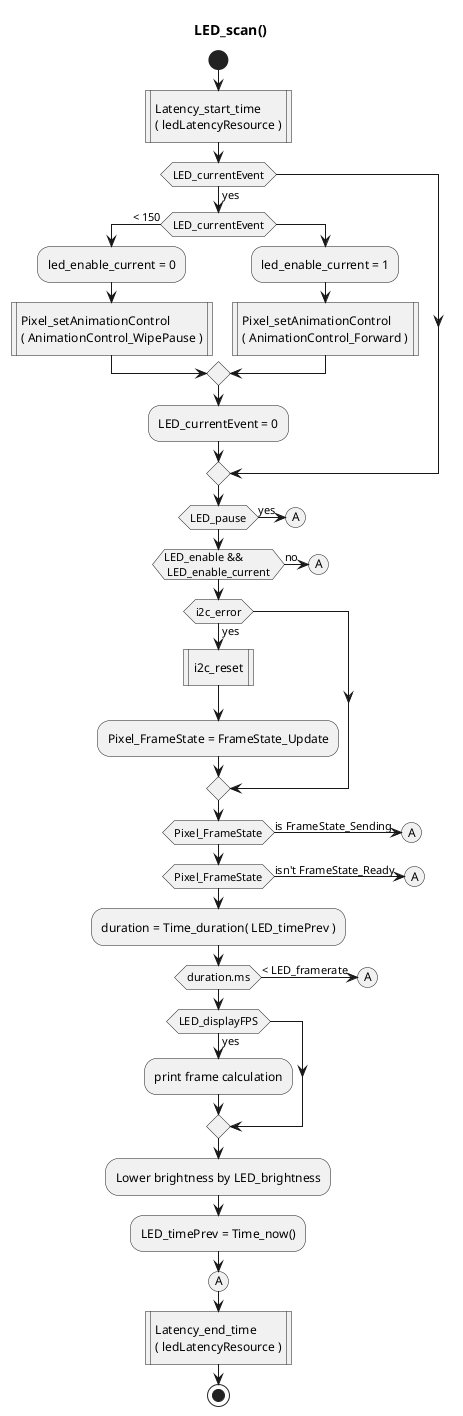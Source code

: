 '
' LED_scan.uml
'

@startuml
title LED_scan()
start
:Latency_start_time\n( ledLatencyResource )|

if (LED_currentEvent) then (yes)
 if (LED_currentEvent) then (< 150)
  :led_enable_current = 0;
  :Pixel_setAnimationControl\n( AnimationControl_WipePause )|
 else
  :led_enable_current = 1;
  :Pixel_setAnimationControl\n( AnimationControl_Forward )|
 endif
 :LED_currentEvent = 0;
endif

if (LED_pause) then (yes)
 (A)
 detach
endif

if (LED_enable &&\n LED_enable_current ) then (no)
 (A)
 detach
endif

if (i2c_error) then (yes)
 :i2c_reset|
 :Pixel_FrameState = FrameState_Update;
endif

if (Pixel_FrameState) then (is FrameState_Sending)
 (A)
 detach
endif

if (Pixel_FrameState) then (isn't FrameState_Ready)
 (A)
 detach
endif

:duration = Time_duration( LED_timePrev );
if (duration.ms) then (< LED_framerate)
 (A)
 detach
endif

if (LED_displayFPS) then (yes)
 :print frame calculation;
endif

:Lower brightness by LED_brightness;
:LED_timePrev = Time_now();

(A)
:Latency_end_time\n( ledLatencyResource )|
stop
@enduml
